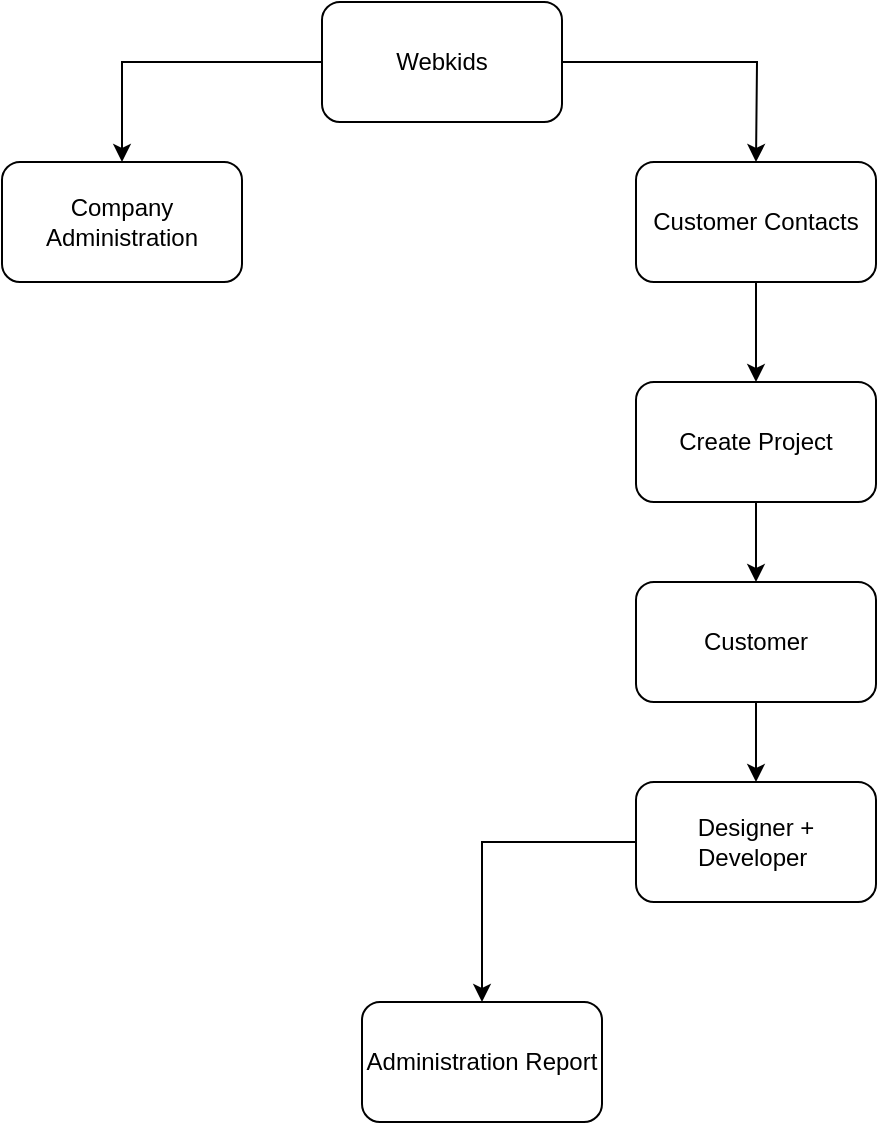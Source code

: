 <mxfile version="13.9.9" type="github">
  <diagram id="C5RBs43oDa-KdzZeNtuy" name="Page-1">
    <mxGraphModel dx="1185" dy="693" grid="1" gridSize="10" guides="1" tooltips="1" connect="1" arrows="1" fold="1" page="1" pageScale="1" pageWidth="827" pageHeight="1169" math="0" shadow="0">
      <root>
        <mxCell id="WIyWlLk6GJQsqaUBKTNV-0" />
        <mxCell id="WIyWlLk6GJQsqaUBKTNV-1" parent="WIyWlLk6GJQsqaUBKTNV-0" />
        <mxCell id="Ad6dhpt2poR4CwECdqLM-6" style="edgeStyle=orthogonalEdgeStyle;rounded=0;orthogonalLoop=1;jettySize=auto;html=1;" edge="1" parent="WIyWlLk6GJQsqaUBKTNV-1" source="Ad6dhpt2poR4CwECdqLM-5">
          <mxGeometry relative="1" as="geometry">
            <mxPoint x="497" y="100" as="targetPoint" />
          </mxGeometry>
        </mxCell>
        <mxCell id="Ad6dhpt2poR4CwECdqLM-42" style="edgeStyle=orthogonalEdgeStyle;rounded=0;orthogonalLoop=1;jettySize=auto;html=1;entryX=0.5;entryY=0;entryDx=0;entryDy=0;" edge="1" parent="WIyWlLk6GJQsqaUBKTNV-1" source="Ad6dhpt2poR4CwECdqLM-5" target="Ad6dhpt2poR4CwECdqLM-41">
          <mxGeometry relative="1" as="geometry" />
        </mxCell>
        <mxCell id="Ad6dhpt2poR4CwECdqLM-5" value="Webkids" style="rounded=1;whiteSpace=wrap;html=1;" vertex="1" parent="WIyWlLk6GJQsqaUBKTNV-1">
          <mxGeometry x="280" y="20" width="120" height="60" as="geometry" />
        </mxCell>
        <mxCell id="Ad6dhpt2poR4CwECdqLM-55" style="edgeStyle=orthogonalEdgeStyle;rounded=0;orthogonalLoop=1;jettySize=auto;html=1;" edge="1" parent="WIyWlLk6GJQsqaUBKTNV-1" source="Ad6dhpt2poR4CwECdqLM-9" target="Ad6dhpt2poR4CwECdqLM-17">
          <mxGeometry relative="1" as="geometry" />
        </mxCell>
        <mxCell id="Ad6dhpt2poR4CwECdqLM-9" value="Designer + Developer&amp;nbsp;" style="rounded=1;whiteSpace=wrap;html=1;" vertex="1" parent="WIyWlLk6GJQsqaUBKTNV-1">
          <mxGeometry x="437" y="410" width="120" height="60" as="geometry" />
        </mxCell>
        <mxCell id="Ad6dhpt2poR4CwECdqLM-52" style="edgeStyle=orthogonalEdgeStyle;rounded=0;orthogonalLoop=1;jettySize=auto;html=1;entryX=0.5;entryY=0;entryDx=0;entryDy=0;" edge="1" parent="WIyWlLk6GJQsqaUBKTNV-1" source="Ad6dhpt2poR4CwECdqLM-12" target="Ad6dhpt2poR4CwECdqLM-26">
          <mxGeometry relative="1" as="geometry" />
        </mxCell>
        <mxCell id="Ad6dhpt2poR4CwECdqLM-12" value="Create Project" style="rounded=1;whiteSpace=wrap;html=1;" vertex="1" parent="WIyWlLk6GJQsqaUBKTNV-1">
          <mxGeometry x="437" y="210" width="120" height="60" as="geometry" />
        </mxCell>
        <mxCell id="Ad6dhpt2poR4CwECdqLM-23" style="edgeStyle=orthogonalEdgeStyle;rounded=0;orthogonalLoop=1;jettySize=auto;html=1;" edge="1" parent="WIyWlLk6GJQsqaUBKTNV-1" source="Ad6dhpt2poR4CwECdqLM-15" target="Ad6dhpt2poR4CwECdqLM-12">
          <mxGeometry relative="1" as="geometry" />
        </mxCell>
        <mxCell id="Ad6dhpt2poR4CwECdqLM-15" value="Customer Contacts" style="rounded=1;whiteSpace=wrap;html=1;" vertex="1" parent="WIyWlLk6GJQsqaUBKTNV-1">
          <mxGeometry x="437" y="100" width="120" height="60" as="geometry" />
        </mxCell>
        <mxCell id="Ad6dhpt2poR4CwECdqLM-17" value="Administration Report" style="rounded=1;whiteSpace=wrap;html=1;" vertex="1" parent="WIyWlLk6GJQsqaUBKTNV-1">
          <mxGeometry x="300" y="520" width="120" height="60" as="geometry" />
        </mxCell>
        <mxCell id="Ad6dhpt2poR4CwECdqLM-53" style="edgeStyle=orthogonalEdgeStyle;rounded=0;orthogonalLoop=1;jettySize=auto;html=1;entryX=0.5;entryY=0;entryDx=0;entryDy=0;" edge="1" parent="WIyWlLk6GJQsqaUBKTNV-1" source="Ad6dhpt2poR4CwECdqLM-26" target="Ad6dhpt2poR4CwECdqLM-9">
          <mxGeometry relative="1" as="geometry" />
        </mxCell>
        <mxCell id="Ad6dhpt2poR4CwECdqLM-26" value="Customer" style="rounded=1;whiteSpace=wrap;html=1;" vertex="1" parent="WIyWlLk6GJQsqaUBKTNV-1">
          <mxGeometry x="437" y="310" width="120" height="60" as="geometry" />
        </mxCell>
        <mxCell id="Ad6dhpt2poR4CwECdqLM-41" value="Company Administration" style="rounded=1;whiteSpace=wrap;html=1;" vertex="1" parent="WIyWlLk6GJQsqaUBKTNV-1">
          <mxGeometry x="120" y="100" width="120" height="60" as="geometry" />
        </mxCell>
      </root>
    </mxGraphModel>
  </diagram>
</mxfile>
